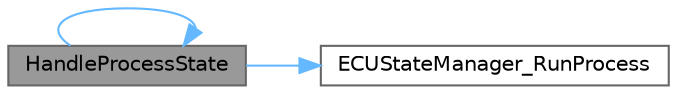 digraph "HandleProcessState"
{
 // LATEX_PDF_SIZE
  bgcolor="transparent";
  edge [fontname=Helvetica,fontsize=10,labelfontname=Helvetica,labelfontsize=10];
  node [fontname=Helvetica,fontsize=10,shape=box,height=0.2,width=0.4];
  rankdir="LR";
  Node1 [id="Node000001",label="HandleProcessState",height=0.2,width=0.4,color="gray40", fillcolor="grey60", style="filled", fontcolor="black",tooltip="Handles the processing state."];
  Node1 -> Node2 [id="edge1_Node000001_Node000002",color="steelblue1",style="solid",tooltip=" "];
  Node2 [id="Node000002",label="ECUStateManager_RunProcess",height=0.2,width=0.4,color="grey40", fillcolor="white", style="filled",URL="$_e_c_u_state_manager_8c.html#aa8626867db4836f320040dbf36edcf98",tooltip="Runs the specified ECU process."];
  Node1 -> Node1 [id="edge2_Node000001_Node000001",color="steelblue1",style="solid",tooltip=" "];
}
